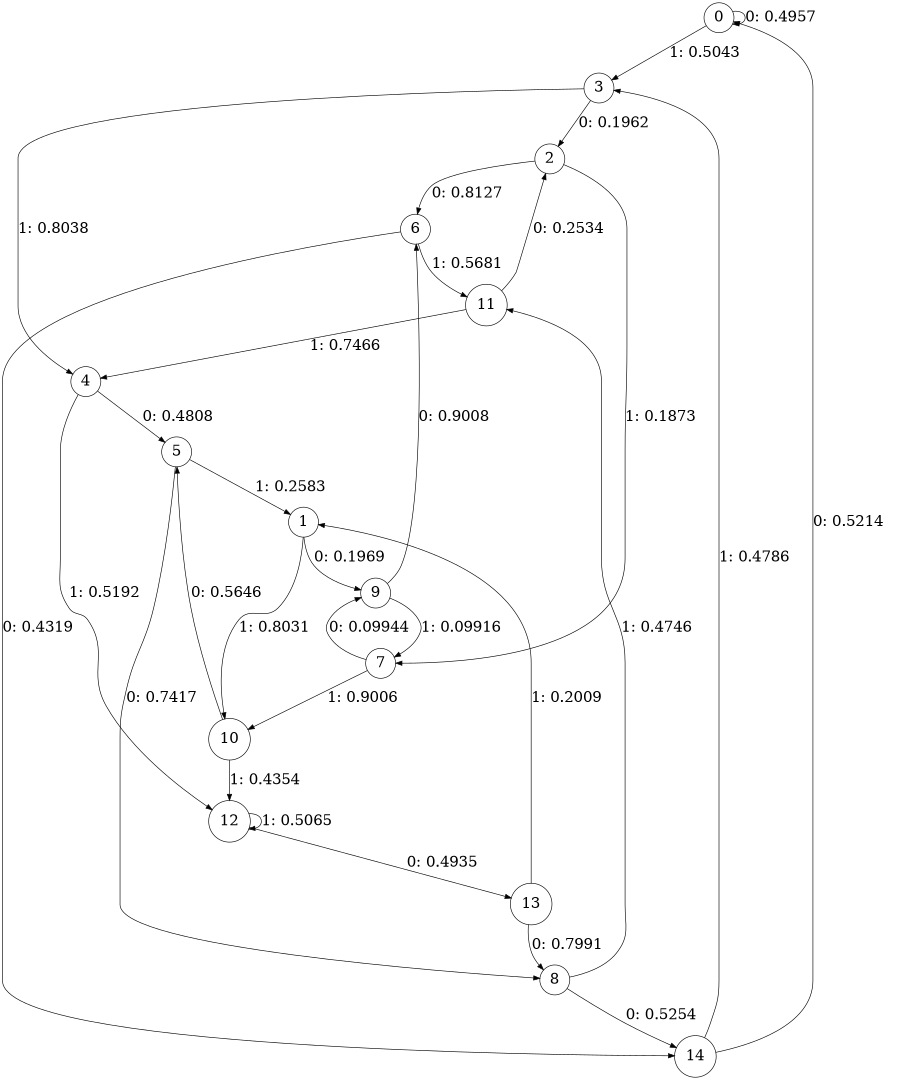 digraph "ch24randomL4" {
size = "6,8.5";
ratio = "fill";
node [shape = circle];
node [fontsize = 24];
edge [fontsize = 24];
0 -> 0 [label = "0: 0.4957   "];
0 -> 3 [label = "1: 0.5043   "];
1 -> 9 [label = "0: 0.1969   "];
1 -> 10 [label = "1: 0.8031   "];
2 -> 6 [label = "0: 0.8127   "];
2 -> 7 [label = "1: 0.1873   "];
3 -> 2 [label = "0: 0.1962   "];
3 -> 4 [label = "1: 0.8038   "];
4 -> 5 [label = "0: 0.4808   "];
4 -> 12 [label = "1: 0.5192   "];
5 -> 8 [label = "0: 0.7417   "];
5 -> 1 [label = "1: 0.2583   "];
6 -> 14 [label = "0: 0.4319   "];
6 -> 11 [label = "1: 0.5681   "];
7 -> 9 [label = "0: 0.09944  "];
7 -> 10 [label = "1: 0.9006   "];
8 -> 14 [label = "0: 0.5254   "];
8 -> 11 [label = "1: 0.4746   "];
9 -> 6 [label = "0: 0.9008   "];
9 -> 7 [label = "1: 0.09916  "];
10 -> 5 [label = "0: 0.5646   "];
10 -> 12 [label = "1: 0.4354   "];
11 -> 2 [label = "0: 0.2534   "];
11 -> 4 [label = "1: 0.7466   "];
12 -> 13 [label = "0: 0.4935   "];
12 -> 12 [label = "1: 0.5065   "];
13 -> 8 [label = "0: 0.7991   "];
13 -> 1 [label = "1: 0.2009   "];
14 -> 0 [label = "0: 0.5214   "];
14 -> 3 [label = "1: 0.4786   "];
}